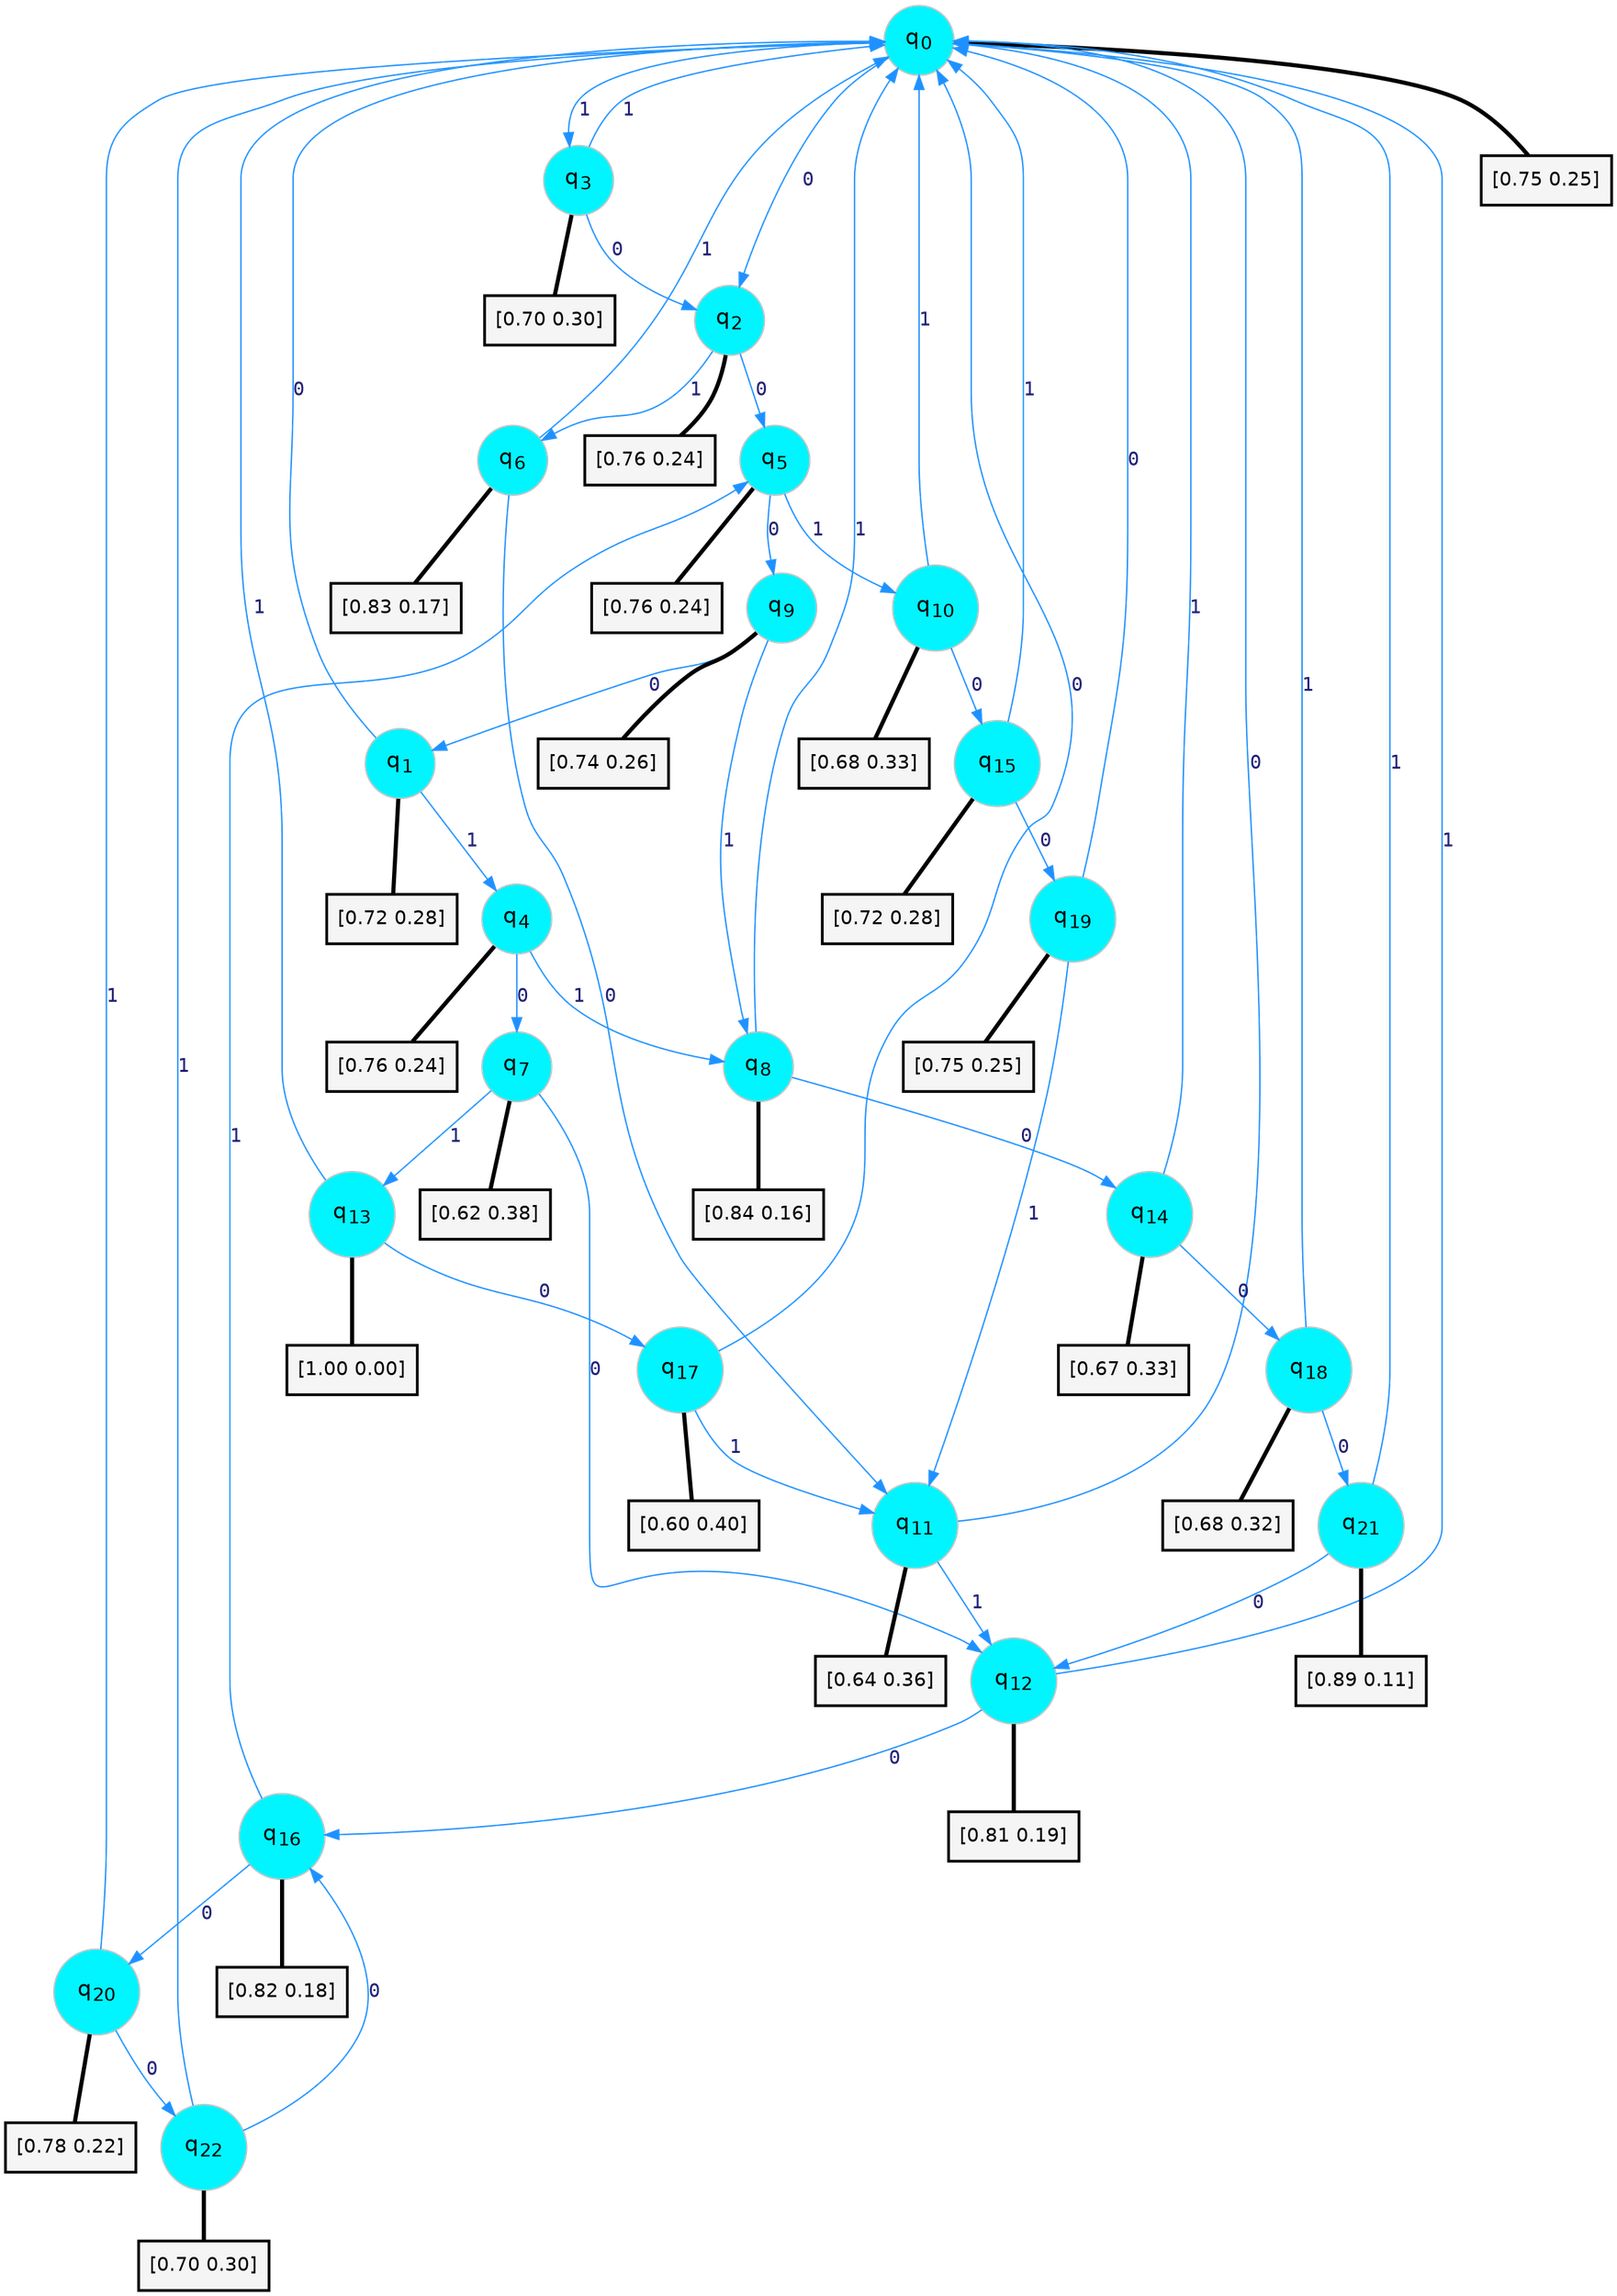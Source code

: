 digraph G {
graph [
bgcolor=transparent, dpi=300, rankdir=TD, size="40,25"];
node [
color=gray, fillcolor=turquoise1, fontcolor=black, fontname=Helvetica, fontsize=16, fontweight=bold, shape=circle, style=filled];
edge [
arrowsize=1, color=dodgerblue1, fontcolor=midnightblue, fontname=courier, fontweight=bold, penwidth=1, style=solid, weight=20];
0[label=<q<SUB>0</SUB>>];
1[label=<q<SUB>1</SUB>>];
2[label=<q<SUB>2</SUB>>];
3[label=<q<SUB>3</SUB>>];
4[label=<q<SUB>4</SUB>>];
5[label=<q<SUB>5</SUB>>];
6[label=<q<SUB>6</SUB>>];
7[label=<q<SUB>7</SUB>>];
8[label=<q<SUB>8</SUB>>];
9[label=<q<SUB>9</SUB>>];
10[label=<q<SUB>10</SUB>>];
11[label=<q<SUB>11</SUB>>];
12[label=<q<SUB>12</SUB>>];
13[label=<q<SUB>13</SUB>>];
14[label=<q<SUB>14</SUB>>];
15[label=<q<SUB>15</SUB>>];
16[label=<q<SUB>16</SUB>>];
17[label=<q<SUB>17</SUB>>];
18[label=<q<SUB>18</SUB>>];
19[label=<q<SUB>19</SUB>>];
20[label=<q<SUB>20</SUB>>];
21[label=<q<SUB>21</SUB>>];
22[label=<q<SUB>22</SUB>>];
23[label="[0.75 0.25]", shape=box,fontcolor=black, fontname=Helvetica, fontsize=14, penwidth=2, fillcolor=whitesmoke,color=black];
24[label="[0.72 0.28]", shape=box,fontcolor=black, fontname=Helvetica, fontsize=14, penwidth=2, fillcolor=whitesmoke,color=black];
25[label="[0.76 0.24]", shape=box,fontcolor=black, fontname=Helvetica, fontsize=14, penwidth=2, fillcolor=whitesmoke,color=black];
26[label="[0.70 0.30]", shape=box,fontcolor=black, fontname=Helvetica, fontsize=14, penwidth=2, fillcolor=whitesmoke,color=black];
27[label="[0.76 0.24]", shape=box,fontcolor=black, fontname=Helvetica, fontsize=14, penwidth=2, fillcolor=whitesmoke,color=black];
28[label="[0.76 0.24]", shape=box,fontcolor=black, fontname=Helvetica, fontsize=14, penwidth=2, fillcolor=whitesmoke,color=black];
29[label="[0.83 0.17]", shape=box,fontcolor=black, fontname=Helvetica, fontsize=14, penwidth=2, fillcolor=whitesmoke,color=black];
30[label="[0.62 0.38]", shape=box,fontcolor=black, fontname=Helvetica, fontsize=14, penwidth=2, fillcolor=whitesmoke,color=black];
31[label="[0.84 0.16]", shape=box,fontcolor=black, fontname=Helvetica, fontsize=14, penwidth=2, fillcolor=whitesmoke,color=black];
32[label="[0.74 0.26]", shape=box,fontcolor=black, fontname=Helvetica, fontsize=14, penwidth=2, fillcolor=whitesmoke,color=black];
33[label="[0.68 0.33]", shape=box,fontcolor=black, fontname=Helvetica, fontsize=14, penwidth=2, fillcolor=whitesmoke,color=black];
34[label="[0.64 0.36]", shape=box,fontcolor=black, fontname=Helvetica, fontsize=14, penwidth=2, fillcolor=whitesmoke,color=black];
35[label="[0.81 0.19]", shape=box,fontcolor=black, fontname=Helvetica, fontsize=14, penwidth=2, fillcolor=whitesmoke,color=black];
36[label="[1.00 0.00]", shape=box,fontcolor=black, fontname=Helvetica, fontsize=14, penwidth=2, fillcolor=whitesmoke,color=black];
37[label="[0.67 0.33]", shape=box,fontcolor=black, fontname=Helvetica, fontsize=14, penwidth=2, fillcolor=whitesmoke,color=black];
38[label="[0.72 0.28]", shape=box,fontcolor=black, fontname=Helvetica, fontsize=14, penwidth=2, fillcolor=whitesmoke,color=black];
39[label="[0.82 0.18]", shape=box,fontcolor=black, fontname=Helvetica, fontsize=14, penwidth=2, fillcolor=whitesmoke,color=black];
40[label="[0.60 0.40]", shape=box,fontcolor=black, fontname=Helvetica, fontsize=14, penwidth=2, fillcolor=whitesmoke,color=black];
41[label="[0.68 0.32]", shape=box,fontcolor=black, fontname=Helvetica, fontsize=14, penwidth=2, fillcolor=whitesmoke,color=black];
42[label="[0.75 0.25]", shape=box,fontcolor=black, fontname=Helvetica, fontsize=14, penwidth=2, fillcolor=whitesmoke,color=black];
43[label="[0.78 0.22]", shape=box,fontcolor=black, fontname=Helvetica, fontsize=14, penwidth=2, fillcolor=whitesmoke,color=black];
44[label="[0.89 0.11]", shape=box,fontcolor=black, fontname=Helvetica, fontsize=14, penwidth=2, fillcolor=whitesmoke,color=black];
45[label="[0.70 0.30]", shape=box,fontcolor=black, fontname=Helvetica, fontsize=14, penwidth=2, fillcolor=whitesmoke,color=black];
0->2 [label=0];
0->3 [label=1];
0->23 [arrowhead=none, penwidth=3,color=black];
1->0 [label=0];
1->4 [label=1];
1->24 [arrowhead=none, penwidth=3,color=black];
2->5 [label=0];
2->6 [label=1];
2->25 [arrowhead=none, penwidth=3,color=black];
3->2 [label=0];
3->0 [label=1];
3->26 [arrowhead=none, penwidth=3,color=black];
4->7 [label=0];
4->8 [label=1];
4->27 [arrowhead=none, penwidth=3,color=black];
5->9 [label=0];
5->10 [label=1];
5->28 [arrowhead=none, penwidth=3,color=black];
6->11 [label=0];
6->0 [label=1];
6->29 [arrowhead=none, penwidth=3,color=black];
7->12 [label=0];
7->13 [label=1];
7->30 [arrowhead=none, penwidth=3,color=black];
8->14 [label=0];
8->0 [label=1];
8->31 [arrowhead=none, penwidth=3,color=black];
9->1 [label=0];
9->8 [label=1];
9->32 [arrowhead=none, penwidth=3,color=black];
10->15 [label=0];
10->0 [label=1];
10->33 [arrowhead=none, penwidth=3,color=black];
11->0 [label=0];
11->12 [label=1];
11->34 [arrowhead=none, penwidth=3,color=black];
12->16 [label=0];
12->0 [label=1];
12->35 [arrowhead=none, penwidth=3,color=black];
13->17 [label=0];
13->0 [label=1];
13->36 [arrowhead=none, penwidth=3,color=black];
14->18 [label=0];
14->0 [label=1];
14->37 [arrowhead=none, penwidth=3,color=black];
15->19 [label=0];
15->0 [label=1];
15->38 [arrowhead=none, penwidth=3,color=black];
16->20 [label=0];
16->5 [label=1];
16->39 [arrowhead=none, penwidth=3,color=black];
17->0 [label=0];
17->11 [label=1];
17->40 [arrowhead=none, penwidth=3,color=black];
18->21 [label=0];
18->0 [label=1];
18->41 [arrowhead=none, penwidth=3,color=black];
19->0 [label=0];
19->11 [label=1];
19->42 [arrowhead=none, penwidth=3,color=black];
20->22 [label=0];
20->0 [label=1];
20->43 [arrowhead=none, penwidth=3,color=black];
21->12 [label=0];
21->0 [label=1];
21->44 [arrowhead=none, penwidth=3,color=black];
22->16 [label=0];
22->0 [label=1];
22->45 [arrowhead=none, penwidth=3,color=black];
}
